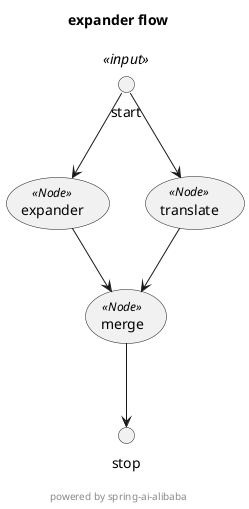 @startuml expander_flow
skinparam usecaseFontSize 14
skinparam usecaseStereotypeFontSize 12
skinparam hexagonFontSize 14
skinparam hexagonStereotypeFontSize 12
title "expander flow"
footer

powered by spring-ai-alibaba
end footer
circle start<<input>> as __START__
circle stop as __END__
usecase "expander"<<Node>>
usecase "translate"<<Node>>
usecase "merge"<<Node>>
"__START__" -down-> "expander"
"__START__" -down-> "translate"
"translate" -down-> "merge"
"expander" -down-> "merge"
"merge" -down-> "__END__"
@enduml